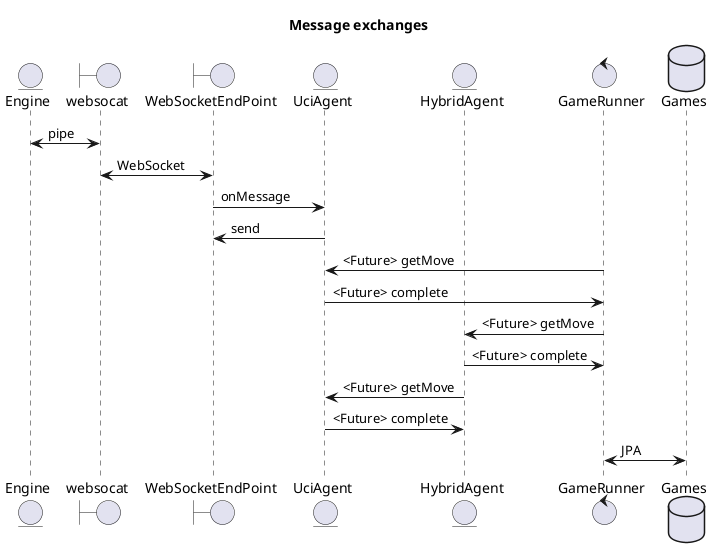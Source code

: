 @startuml

title "Message exchanges"

entity Engine
boundary websocat
boundary WebSocketEndPoint
entity UciAgent
entity HybridAgent
control GameRunner
database Games

Engine <-> websocat : pipe
websocat <-> WebSocketEndPoint : WebSocket
WebSocketEndPoint -> UciAgent : onMessage
UciAgent -> WebSocketEndPoint : send
GameRunner -> UciAgent: <Future> getMove
GameRunner <- UciAgent: <Future> complete
GameRunner -> HybridAgent: <Future> getMove
GameRunner <- HybridAgent: <Future> complete
HybridAgent -> UciAgent: <Future> getMove
HybridAgent <- UciAgent: <Future> complete
GameRunner <-> Games : JPA
@enduml
